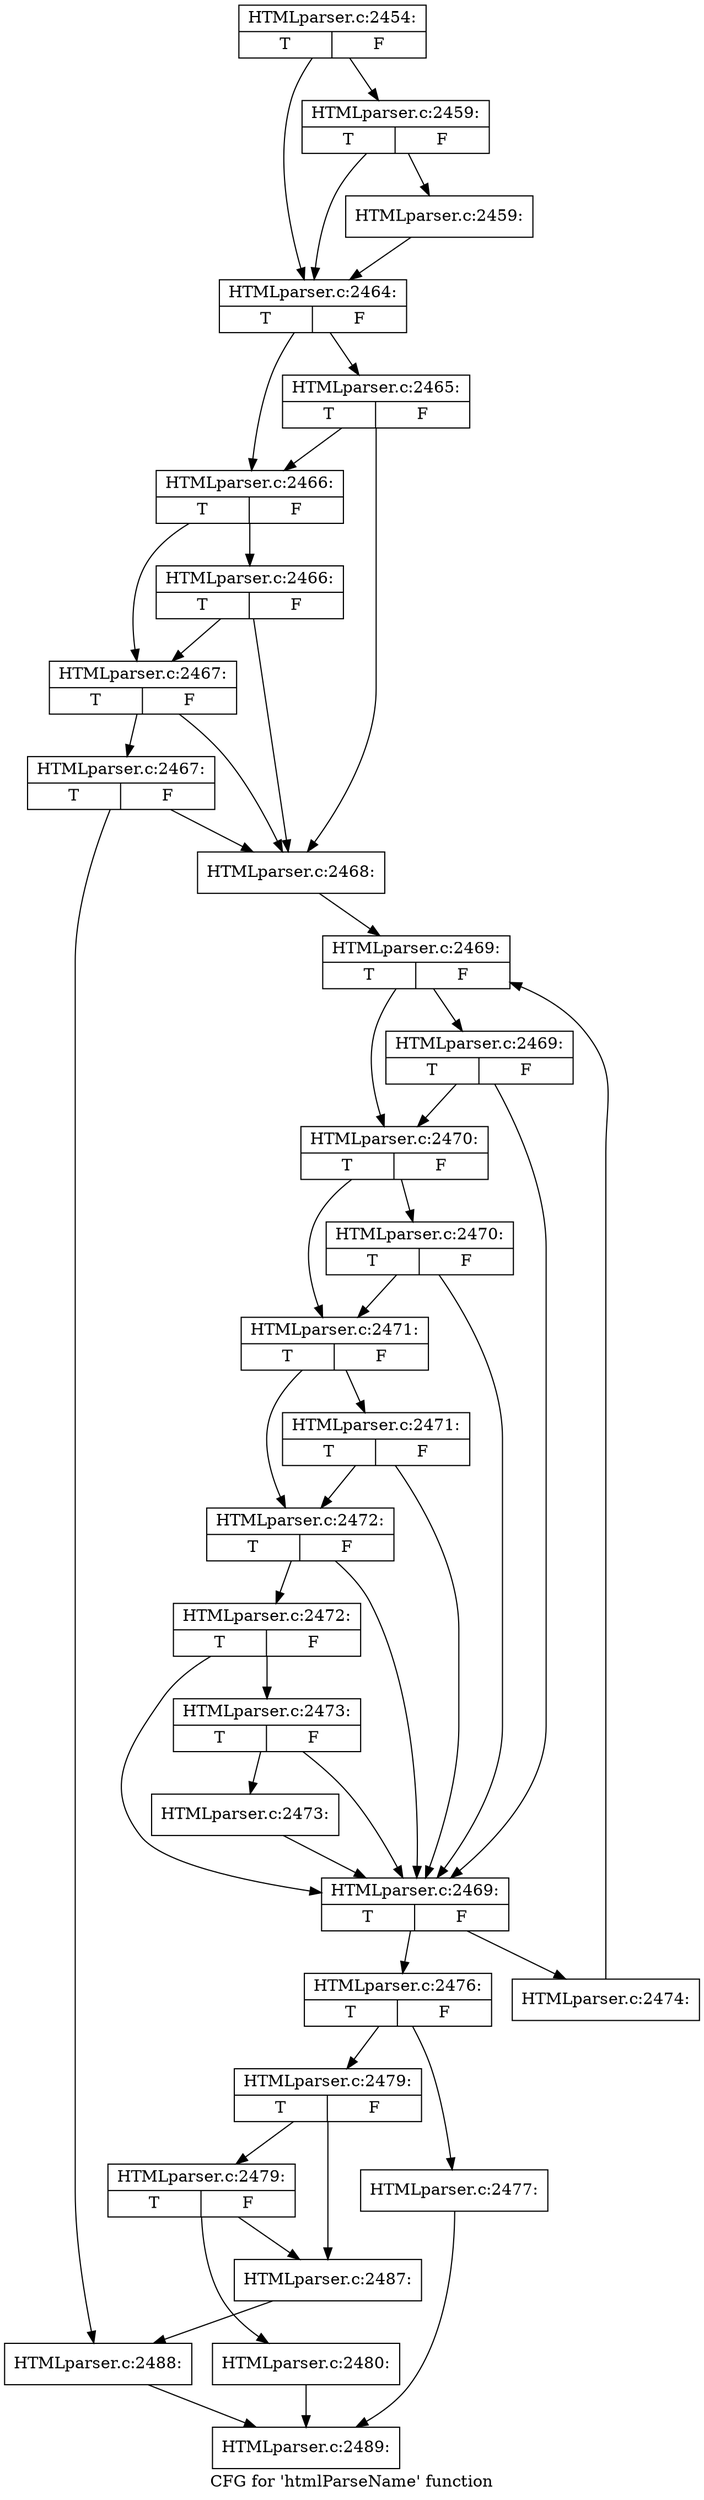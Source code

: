 digraph "CFG for 'htmlParseName' function" {
	label="CFG for 'htmlParseName' function";

	Node0x5630c5ef1c20 [shape=record,label="{HTMLparser.c:2454:|{<s0>T|<s1>F}}"];
	Node0x5630c5ef1c20 -> Node0x5630c5ef2c10;
	Node0x5630c5ef1c20 -> Node0x5630c5ef2bc0;
	Node0x5630c5ef2c10 [shape=record,label="{HTMLparser.c:2459:|{<s0>T|<s1>F}}"];
	Node0x5630c5ef2c10 -> Node0x5630c5ef2b70;
	Node0x5630c5ef2c10 -> Node0x5630c5ef2bc0;
	Node0x5630c5ef2b70 [shape=record,label="{HTMLparser.c:2459:}"];
	Node0x5630c5ef2b70 -> Node0x5630c5ef2bc0;
	Node0x5630c5ef2bc0 [shape=record,label="{HTMLparser.c:2464:|{<s0>T|<s1>F}}"];
	Node0x5630c5ef2bc0 -> Node0x5630c5ef3d20;
	Node0x5630c5ef2bc0 -> Node0x5630c5ef3ca0;
	Node0x5630c5ef3d20 [shape=record,label="{HTMLparser.c:2465:|{<s0>T|<s1>F}}"];
	Node0x5630c5ef3d20 -> Node0x5630c5ef3b00;
	Node0x5630c5ef3d20 -> Node0x5630c5ef3ca0;
	Node0x5630c5ef3ca0 [shape=record,label="{HTMLparser.c:2466:|{<s0>T|<s1>F}}"];
	Node0x5630c5ef3ca0 -> Node0x5630c5ef4420;
	Node0x5630c5ef3ca0 -> Node0x5630c5ef3c20;
	Node0x5630c5ef4420 [shape=record,label="{HTMLparser.c:2466:|{<s0>T|<s1>F}}"];
	Node0x5630c5ef4420 -> Node0x5630c5ef3b00;
	Node0x5630c5ef4420 -> Node0x5630c5ef3c20;
	Node0x5630c5ef3c20 [shape=record,label="{HTMLparser.c:2467:|{<s0>T|<s1>F}}"];
	Node0x5630c5ef3c20 -> Node0x5630c5ef3b00;
	Node0x5630c5ef3c20 -> Node0x5630c5ef3ba0;
	Node0x5630c5ef3ba0 [shape=record,label="{HTMLparser.c:2467:|{<s0>T|<s1>F}}"];
	Node0x5630c5ef3ba0 -> Node0x5630c5ef3b00;
	Node0x5630c5ef3ba0 -> Node0x5630c5ef3b50;
	Node0x5630c5ef3b00 [shape=record,label="{HTMLparser.c:2468:}"];
	Node0x5630c5ef3b00 -> Node0x5630c5ef5330;
	Node0x5630c5ef5330 [shape=record,label="{HTMLparser.c:2469:|{<s0>T|<s1>F}}"];
	Node0x5630c5ef5330 -> Node0x5630c5ef58f0;
	Node0x5630c5ef5330 -> Node0x5630c5ef5870;
	Node0x5630c5ef58f0 [shape=record,label="{HTMLparser.c:2469:|{<s0>T|<s1>F}}"];
	Node0x5630c5ef58f0 -> Node0x5630c5ef55d0;
	Node0x5630c5ef58f0 -> Node0x5630c5ef5870;
	Node0x5630c5ef5870 [shape=record,label="{HTMLparser.c:2470:|{<s0>T|<s1>F}}"];
	Node0x5630c5ef5870 -> Node0x5630c5ef5eb0;
	Node0x5630c5ef5870 -> Node0x5630c5ef57f0;
	Node0x5630c5ef5eb0 [shape=record,label="{HTMLparser.c:2470:|{<s0>T|<s1>F}}"];
	Node0x5630c5ef5eb0 -> Node0x5630c5ef55d0;
	Node0x5630c5ef5eb0 -> Node0x5630c5ef57f0;
	Node0x5630c5ef57f0 [shape=record,label="{HTMLparser.c:2471:|{<s0>T|<s1>F}}"];
	Node0x5630c5ef57f0 -> Node0x5630c5ef6510;
	Node0x5630c5ef57f0 -> Node0x5630c5ef5770;
	Node0x5630c5ef6510 [shape=record,label="{HTMLparser.c:2471:|{<s0>T|<s1>F}}"];
	Node0x5630c5ef6510 -> Node0x5630c5ef55d0;
	Node0x5630c5ef6510 -> Node0x5630c5ef5770;
	Node0x5630c5ef5770 [shape=record,label="{HTMLparser.c:2472:|{<s0>T|<s1>F}}"];
	Node0x5630c5ef5770 -> Node0x5630c5ef55d0;
	Node0x5630c5ef5770 -> Node0x5630c5ef56f0;
	Node0x5630c5ef56f0 [shape=record,label="{HTMLparser.c:2472:|{<s0>T|<s1>F}}"];
	Node0x5630c5ef56f0 -> Node0x5630c5ef55d0;
	Node0x5630c5ef56f0 -> Node0x5630c5ef5670;
	Node0x5630c5ef5670 [shape=record,label="{HTMLparser.c:2473:|{<s0>T|<s1>F}}"];
	Node0x5630c5ef5670 -> Node0x5630c5ef55d0;
	Node0x5630c5ef5670 -> Node0x5630c5ef5620;
	Node0x5630c5ef5620 [shape=record,label="{HTMLparser.c:2473:}"];
	Node0x5630c5ef5620 -> Node0x5630c5ef55d0;
	Node0x5630c5ef55d0 [shape=record,label="{HTMLparser.c:2469:|{<s0>T|<s1>F}}"];
	Node0x5630c5ef55d0 -> Node0x5630c5ef7440;
	Node0x5630c5ef55d0 -> Node0x5630c5ef5550;
	Node0x5630c5ef7440 [shape=record,label="{HTMLparser.c:2474:}"];
	Node0x5630c5ef7440 -> Node0x5630c5ef5330;
	Node0x5630c5ef5550 [shape=record,label="{HTMLparser.c:2476:|{<s0>T|<s1>F}}"];
	Node0x5630c5ef5550 -> Node0x5630c5ef7bc0;
	Node0x5630c5ef5550 -> Node0x5630c5ef7c10;
	Node0x5630c5ef7bc0 [shape=record,label="{HTMLparser.c:2477:}"];
	Node0x5630c5ef7bc0 -> Node0x5630c5ef1c70;
	Node0x5630c5ef7c10 [shape=record,label="{HTMLparser.c:2479:|{<s0>T|<s1>F}}"];
	Node0x5630c5ef7c10 -> Node0x5630c5ef83d0;
	Node0x5630c5ef7c10 -> Node0x5630c5ef8380;
	Node0x5630c5ef83d0 [shape=record,label="{HTMLparser.c:2479:|{<s0>T|<s1>F}}"];
	Node0x5630c5ef83d0 -> Node0x5630c5ef8330;
	Node0x5630c5ef83d0 -> Node0x5630c5ef8380;
	Node0x5630c5ef8330 [shape=record,label="{HTMLparser.c:2480:}"];
	Node0x5630c5ef8330 -> Node0x5630c5ef1c70;
	Node0x5630c5ef8380 [shape=record,label="{HTMLparser.c:2487:}"];
	Node0x5630c5ef8380 -> Node0x5630c5ef3b50;
	Node0x5630c5ef3b50 [shape=record,label="{HTMLparser.c:2488:}"];
	Node0x5630c5ef3b50 -> Node0x5630c5ef1c70;
	Node0x5630c5ef1c70 [shape=record,label="{HTMLparser.c:2489:}"];
}
